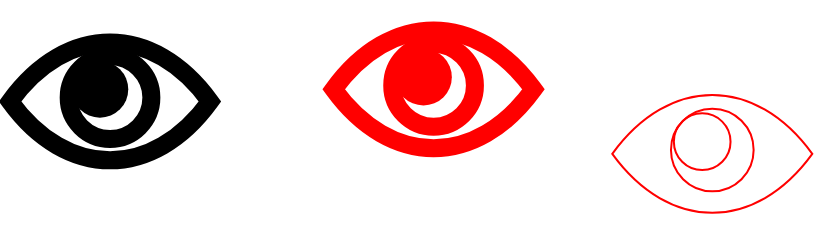 <mxfile version="15.1.4"><diagram id="nuHxFx4yDYGDO-_v7TDK" name="Page-1"><mxGraphModel dx="395" dy="210" grid="1" gridSize="1.181" guides="1" tooltips="1" connect="1" arrows="1" fold="1" page="1" pageScale="1" pageWidth="827" pageHeight="1169" math="0" shadow="0"><root><mxCell id="0"/><mxCell id="1" parent="0"/><mxCell id="JE0qhfNocSoVSJ0Tx7qp-2" value="" style="whiteSpace=wrap;html=1;shape=mxgraph.basic.pointed_oval;rotation=90;fillColor=none;strokeWidth=9;shadow=0;sketch=0;" vertex="1" parent="1"><mxGeometry x="317.75" y="364.75" width="78.52" height="100" as="geometry"/></mxCell><mxCell id="JE0qhfNocSoVSJ0Tx7qp-3" value="" style="ellipse;whiteSpace=wrap;html=1;aspect=fixed;strokeWidth=9;fillColor=none;" vertex="1" parent="1"><mxGeometry x="336.34" y="392.13" width="41.34" height="41.34" as="geometry"/></mxCell><mxCell id="JE0qhfNocSoVSJ0Tx7qp-4" value="" style="ellipse;whiteSpace=wrap;html=1;aspect=fixed;strokeWidth=3;strokeColor=none;fillColor=#000000;" vertex="1" parent="1"><mxGeometry x="337.79" y="394.49" width="28.34" height="28.34" as="geometry"/></mxCell><mxCell id="JE0qhfNocSoVSJ0Tx7qp-10" value="" style="whiteSpace=wrap;html=1;shape=mxgraph.basic.pointed_oval;rotation=90;fillColor=none;strokeWidth=9;strokeColor=#FF0000;" vertex="1" parent="1"><mxGeometry x="479.531" y="358.661" width="78.52" height="100" as="geometry"/></mxCell><mxCell id="JE0qhfNocSoVSJ0Tx7qp-11" value="" style="ellipse;whiteSpace=wrap;html=1;aspect=fixed;strokeWidth=9;fillColor=none;strokeColor=#FF0000;" vertex="1" parent="1"><mxGeometry x="498.121" y="386.041" width="41.34" height="41.34" as="geometry"/></mxCell><mxCell id="JE0qhfNocSoVSJ0Tx7qp-12" value="" style="ellipse;whiteSpace=wrap;html=1;aspect=fixed;strokeWidth=3;strokeColor=none;fillColor=#FF0000;" vertex="1" parent="1"><mxGeometry x="499.571" y="388.401" width="28.34" height="28.34" as="geometry"/></mxCell><mxCell id="JE0qhfNocSoVSJ0Tx7qp-25" value="" style="whiteSpace=wrap;html=1;shape=mxgraph.basic.pointed_oval;rotation=90;fillColor=none;strokeWidth=1;strokeColor=#FF0000;" vertex="1" parent="1"><mxGeometry x="618.892" y="390.942" width="78.52" height="100" as="geometry"/></mxCell><mxCell id="JE0qhfNocSoVSJ0Tx7qp-26" value="" style="ellipse;whiteSpace=wrap;html=1;aspect=fixed;strokeWidth=1;fillColor=none;strokeColor=#FF0000;" vertex="1" parent="1"><mxGeometry x="637.482" y="418.322" width="41.34" height="41.34" as="geometry"/></mxCell><mxCell id="JE0qhfNocSoVSJ0Tx7qp-27" value="" style="ellipse;whiteSpace=wrap;html=1;aspect=fixed;strokeWidth=1;strokeColor=#FF0000;fillColor=none;" vertex="1" parent="1"><mxGeometry x="638.932" y="420.682" width="28.34" height="28.34" as="geometry"/></mxCell></root></mxGraphModel></diagram></mxfile>
